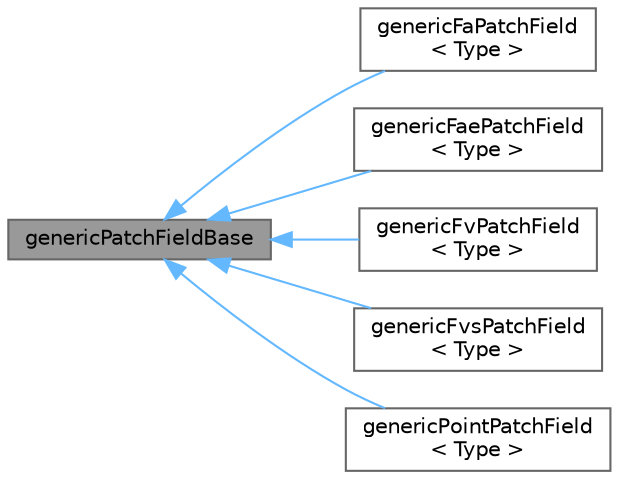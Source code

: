 digraph "genericPatchFieldBase"
{
 // LATEX_PDF_SIZE
  bgcolor="transparent";
  edge [fontname=Helvetica,fontsize=10,labelfontname=Helvetica,labelfontsize=10];
  node [fontname=Helvetica,fontsize=10,shape=box,height=0.2,width=0.4];
  rankdir="LR";
  Node1 [id="Node000001",label="genericPatchFieldBase",height=0.2,width=0.4,color="gray40", fillcolor="grey60", style="filled", fontcolor="black",tooltip="Generic infrastructure for reading/writing unknown patch types."];
  Node1 -> Node2 [id="edge1_Node000001_Node000002",dir="back",color="steelblue1",style="solid",tooltip=" "];
  Node2 [id="Node000002",label="genericFaPatchField\l\< Type \>",height=0.2,width=0.4,color="gray40", fillcolor="white", style="filled",URL="$classFoam_1_1genericFaPatchField.html",tooltip="This boundary condition provides a generic version of the calculated condition, useful as a fallback ..."];
  Node1 -> Node3 [id="edge2_Node000001_Node000003",dir="back",color="steelblue1",style="solid",tooltip=" "];
  Node3 [id="Node000003",label="genericFaePatchField\l\< Type \>",height=0.2,width=0.4,color="gray40", fillcolor="white", style="filled",URL="$classFoam_1_1genericFaePatchField.html",tooltip="This boundary condition provides a generic version of the calculated condition, useful as a fallback ..."];
  Node1 -> Node4 [id="edge3_Node000001_Node000004",dir="back",color="steelblue1",style="solid",tooltip=" "];
  Node4 [id="Node000004",label="genericFvPatchField\l\< Type \>",height=0.2,width=0.4,color="gray40", fillcolor="white", style="filled",URL="$classFoam_1_1genericFvPatchField.html",tooltip="This boundary condition provides a generic version of the calculated condition, useful as a fallback ..."];
  Node1 -> Node5 [id="edge4_Node000001_Node000005",dir="back",color="steelblue1",style="solid",tooltip=" "];
  Node5 [id="Node000005",label="genericFvsPatchField\l\< Type \>",height=0.2,width=0.4,color="gray40", fillcolor="white", style="filled",URL="$classFoam_1_1genericFvsPatchField.html",tooltip="This boundary condition provides a generic version of the calculated condition, useful as a fallback ..."];
  Node1 -> Node6 [id="edge5_Node000001_Node000006",dir="back",color="steelblue1",style="solid",tooltip=" "];
  Node6 [id="Node000006",label="genericPointPatchField\l\< Type \>",height=0.2,width=0.4,color="gray40", fillcolor="white", style="filled",URL="$classFoam_1_1genericPointPatchField.html",tooltip="A generic version of calculatedPointPatchField, useful as a fallback for handling unknown patch types..."];
}
